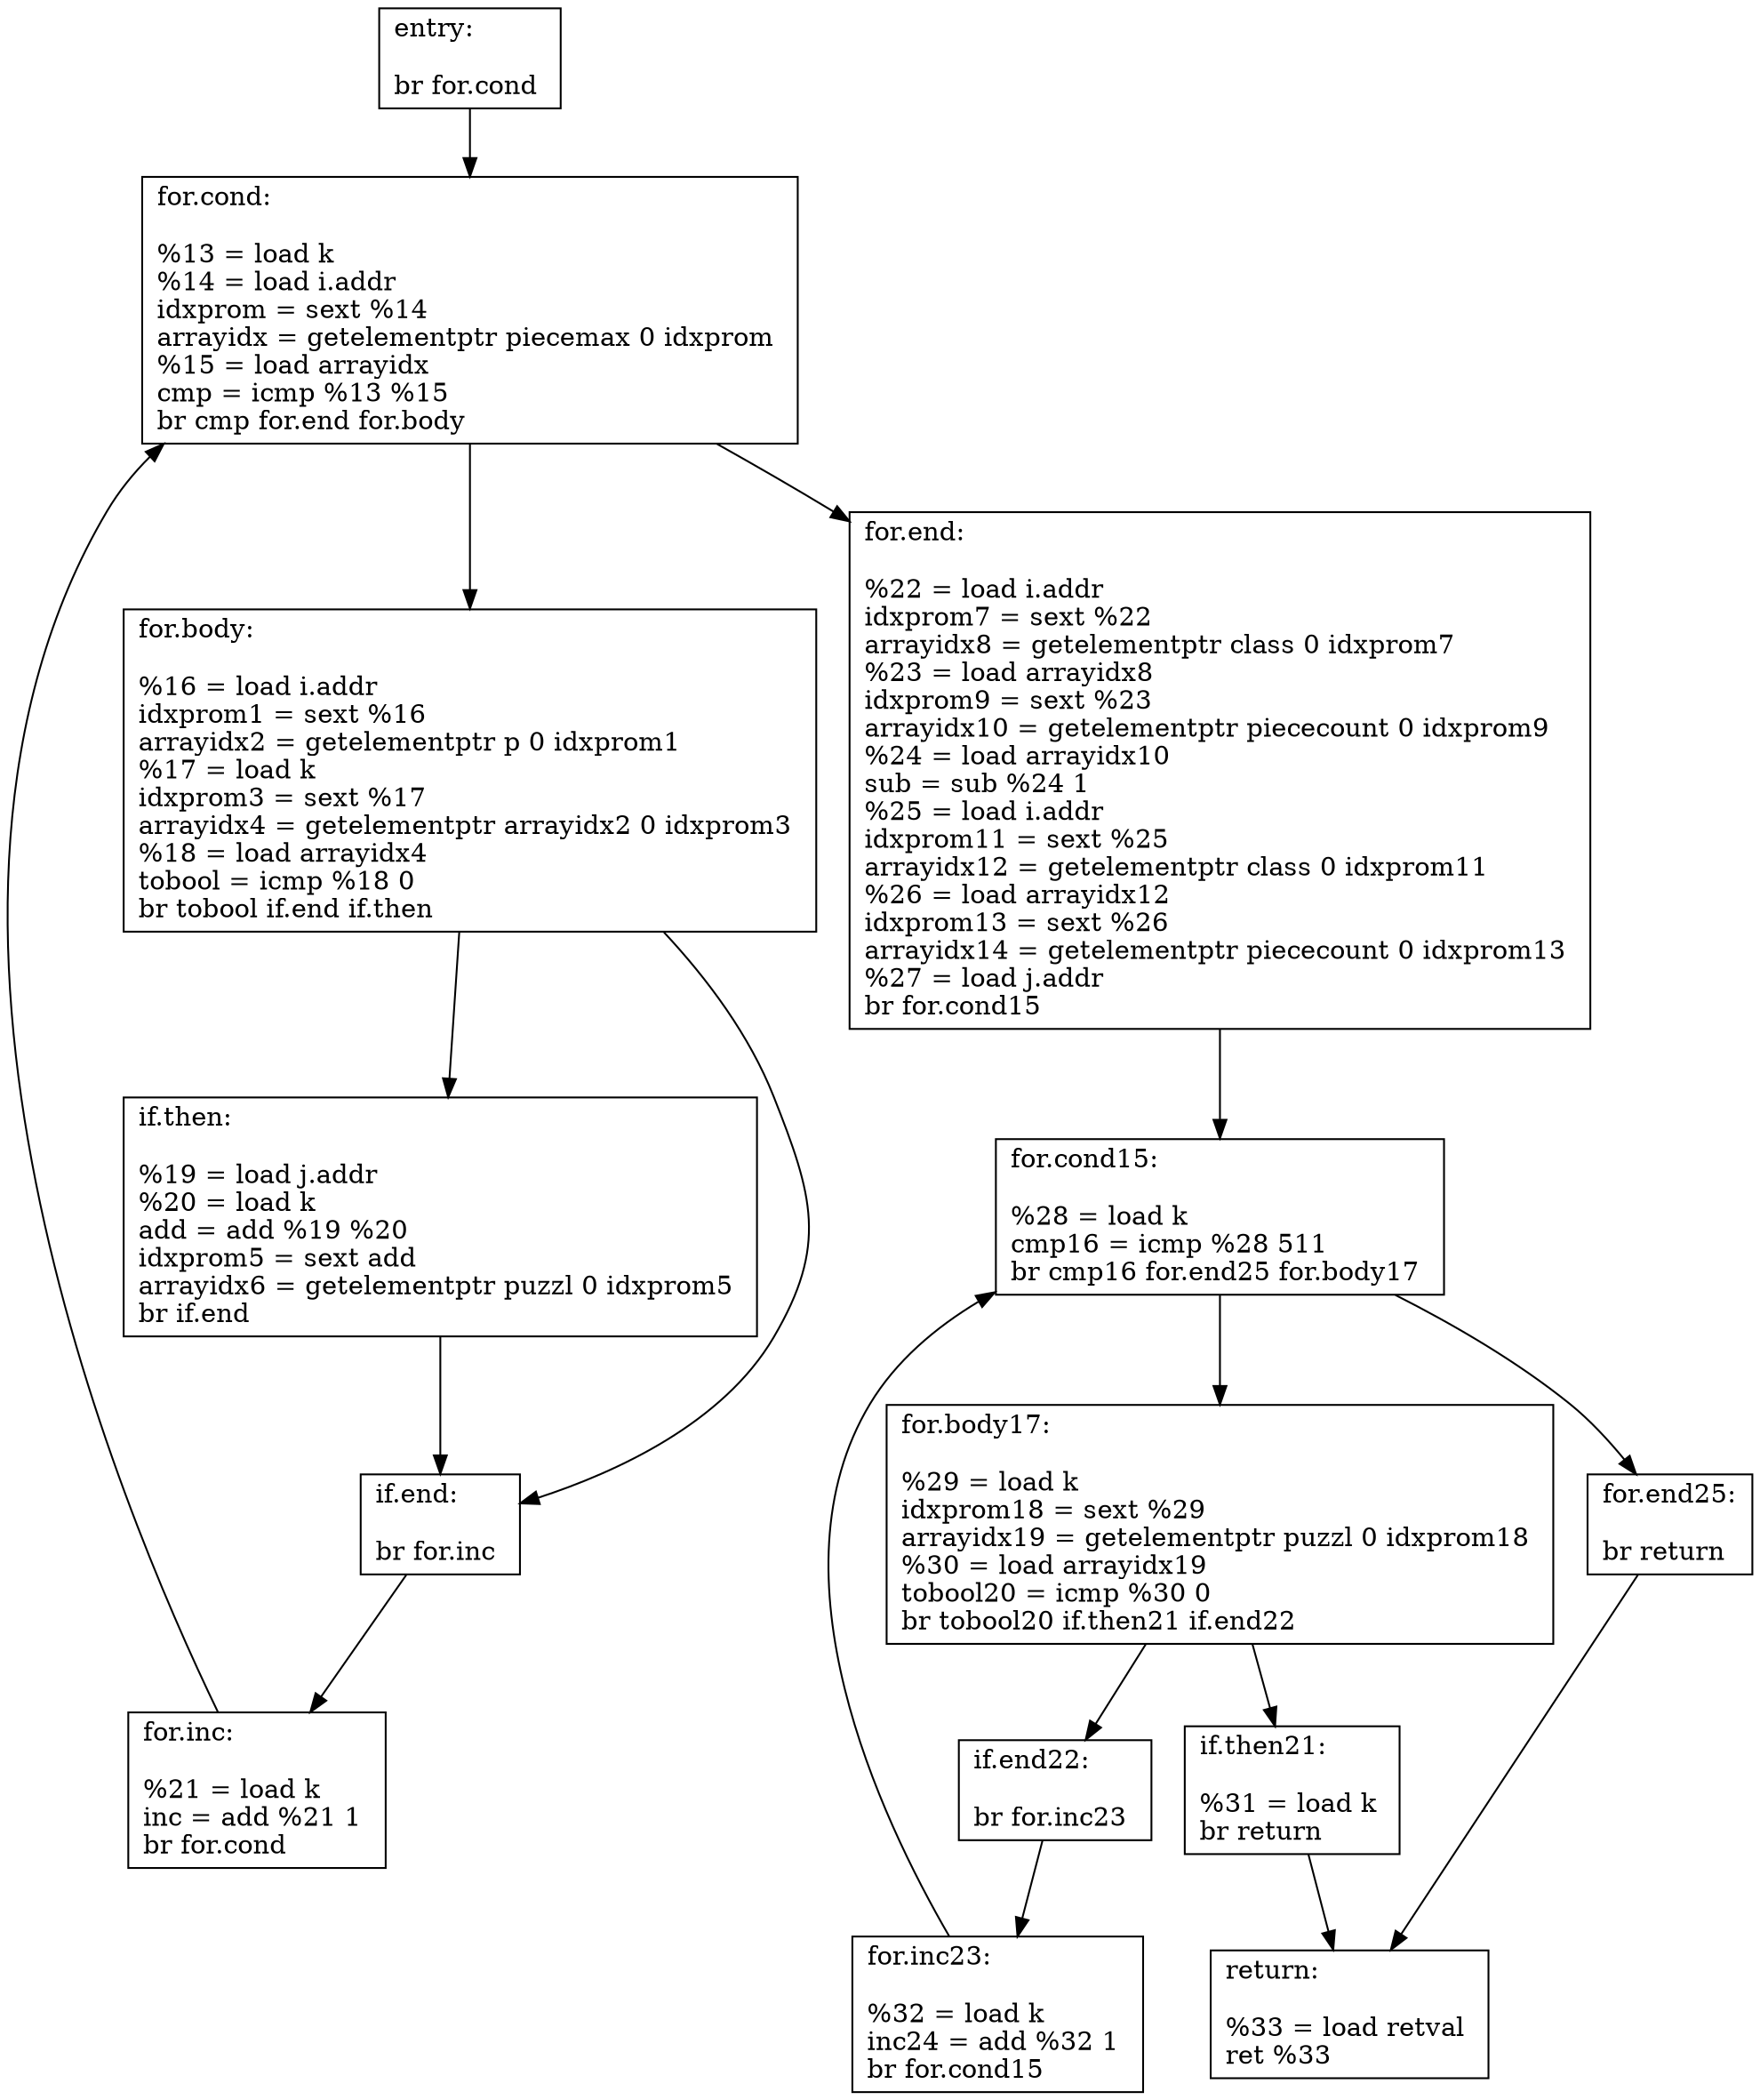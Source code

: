 digraph "CFG for 'Place' function" {
	entry[shape=record,
		label="{entry:\l\l
			br for.cond \l
		}"
	];
	entry -> forcond;
	forcond[shape=record,
		label="{for.cond:\l\l
			%13 = load k \l
			%14 = load i.addr \l
			idxprom = sext %14 \l
			arrayidx = getelementptr piecemax 0 idxprom \l
			%15 = load arrayidx \l
			cmp = icmp %13 %15 \l
			br cmp for.end for.body \l
		}"
	];
	forcond -> forbody;
	forcond -> forend;
	forbody[shape=record,
		label="{for.body:\l\l
			%16 = load i.addr \l
			idxprom1 = sext %16 \l
			arrayidx2 = getelementptr p 0 idxprom1 \l
			%17 = load k \l
			idxprom3 = sext %17 \l
			arrayidx4 = getelementptr arrayidx2 0 idxprom3 \l
			%18 = load arrayidx4 \l
			tobool = icmp %18 0 \l
			br tobool if.end if.then \l
		}"
	];
	forbody -> ifthen;
	forbody -> ifend;
	ifthen[shape=record,
		label="{if.then:\l\l
			%19 = load j.addr \l
			%20 = load k \l
			add = add %19 %20 \l
			idxprom5 = sext add \l
			arrayidx6 = getelementptr puzzl 0 idxprom5 \l
			br if.end \l
		}"
	];
	ifthen -> ifend;
	ifend[shape=record,
		label="{if.end:\l\l
			br for.inc \l
		}"
	];
	ifend -> forinc;
	forinc[shape=record,
		label="{for.inc:\l\l
			%21 = load k \l
			inc = add %21 1 \l
			br for.cond \l
		}"
	];
	forinc -> forcond;
	forend[shape=record,
		label="{for.end:\l\l
			%22 = load i.addr \l
			idxprom7 = sext %22 \l
			arrayidx8 = getelementptr class 0 idxprom7 \l
			%23 = load arrayidx8 \l
			idxprom9 = sext %23 \l
			arrayidx10 = getelementptr piececount 0 idxprom9 \l
			%24 = load arrayidx10 \l
			sub = sub %24 1 \l
			%25 = load i.addr \l
			idxprom11 = sext %25 \l
			arrayidx12 = getelementptr class 0 idxprom11 \l
			%26 = load arrayidx12 \l
			idxprom13 = sext %26 \l
			arrayidx14 = getelementptr piececount 0 idxprom13 \l
			%27 = load j.addr \l
			br for.cond15 \l
		}"
	];
	forend -> forcond15;
	forcond15[shape=record,
		label="{for.cond15:\l\l
			%28 = load k \l
			cmp16 = icmp %28 511 \l
			br cmp16 for.end25 for.body17 \l
		}"
	];
	forcond15 -> forbody17;
	forcond15 -> forend25;
	forbody17[shape=record,
		label="{for.body17:\l\l
			%29 = load k \l
			idxprom18 = sext %29 \l
			arrayidx19 = getelementptr puzzl 0 idxprom18 \l
			%30 = load arrayidx19 \l
			tobool20 = icmp %30 0 \l
			br tobool20 if.then21 if.end22 \l
		}"
	];
	forbody17 -> ifend22;
	forbody17 -> ifthen21;
	ifthen21[shape=record,
		label="{if.then21:\l\l
			%31 = load k \l
			br return \l
		}"
	];
	ifthen21 -> return;
	ifend22[shape=record,
		label="{if.end22:\l\l
			br for.inc23 \l
		}"
	];
	ifend22 -> forinc23;
	forinc23[shape=record,
		label="{for.inc23:\l\l
			%32 = load k \l
			inc24 = add %32 1 \l
			br for.cond15 \l
		}"
	];
	forinc23 -> forcond15;
	forend25[shape=record,
		label="{for.end25:\l\l
			br return \l
		}"
	];
	forend25 -> return;
	return[shape=record,
		label="{return:\l\l
			%33 = load retval \l
			ret %33 \l
		}"
	];
}
